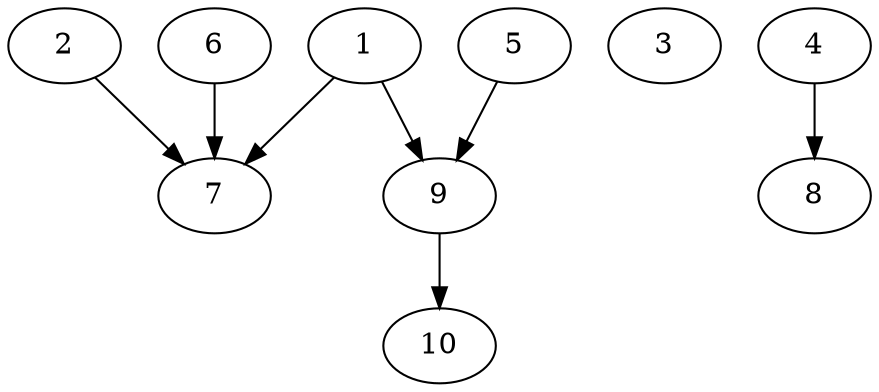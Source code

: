 // DAG automatically generated by daggen at Thu Oct  3 13:58:05 2019
// ./daggen --dot -n 10 --ccr 0.3 --fat 0.7 --regular 0.7 --density 0.6 --mindata 5242880 --maxdata 52428800 
digraph G {
  1 [size="159303680", alpha="0.03", expect_size="47791104"] 
  1 -> 7 [size ="47791104"]
  1 -> 9 [size ="47791104"]
  2 [size="87975253", alpha="0.07", expect_size="26392576"] 
  2 -> 7 [size ="26392576"]
  3 [size="144073387", alpha="0.12", expect_size="43222016"] 
  4 [size="96706560", alpha="0.03", expect_size="29011968"] 
  4 -> 8 [size ="29011968"]
  5 [size="158010027", alpha="0.11", expect_size="47403008"] 
  5 -> 9 [size ="47403008"]
  6 [size="24350720", alpha="0.13", expect_size="7305216"] 
  6 -> 7 [size ="7305216"]
  7 [size="160191147", alpha="0.09", expect_size="48057344"] 
  8 [size="18674347", alpha="0.05", expect_size="5602304"] 
  9 [size="78257493", alpha="0.11", expect_size="23477248"] 
  9 -> 10 [size ="23477248"]
  10 [size="69195093", alpha="0.12", expect_size="20758528"] 
}
